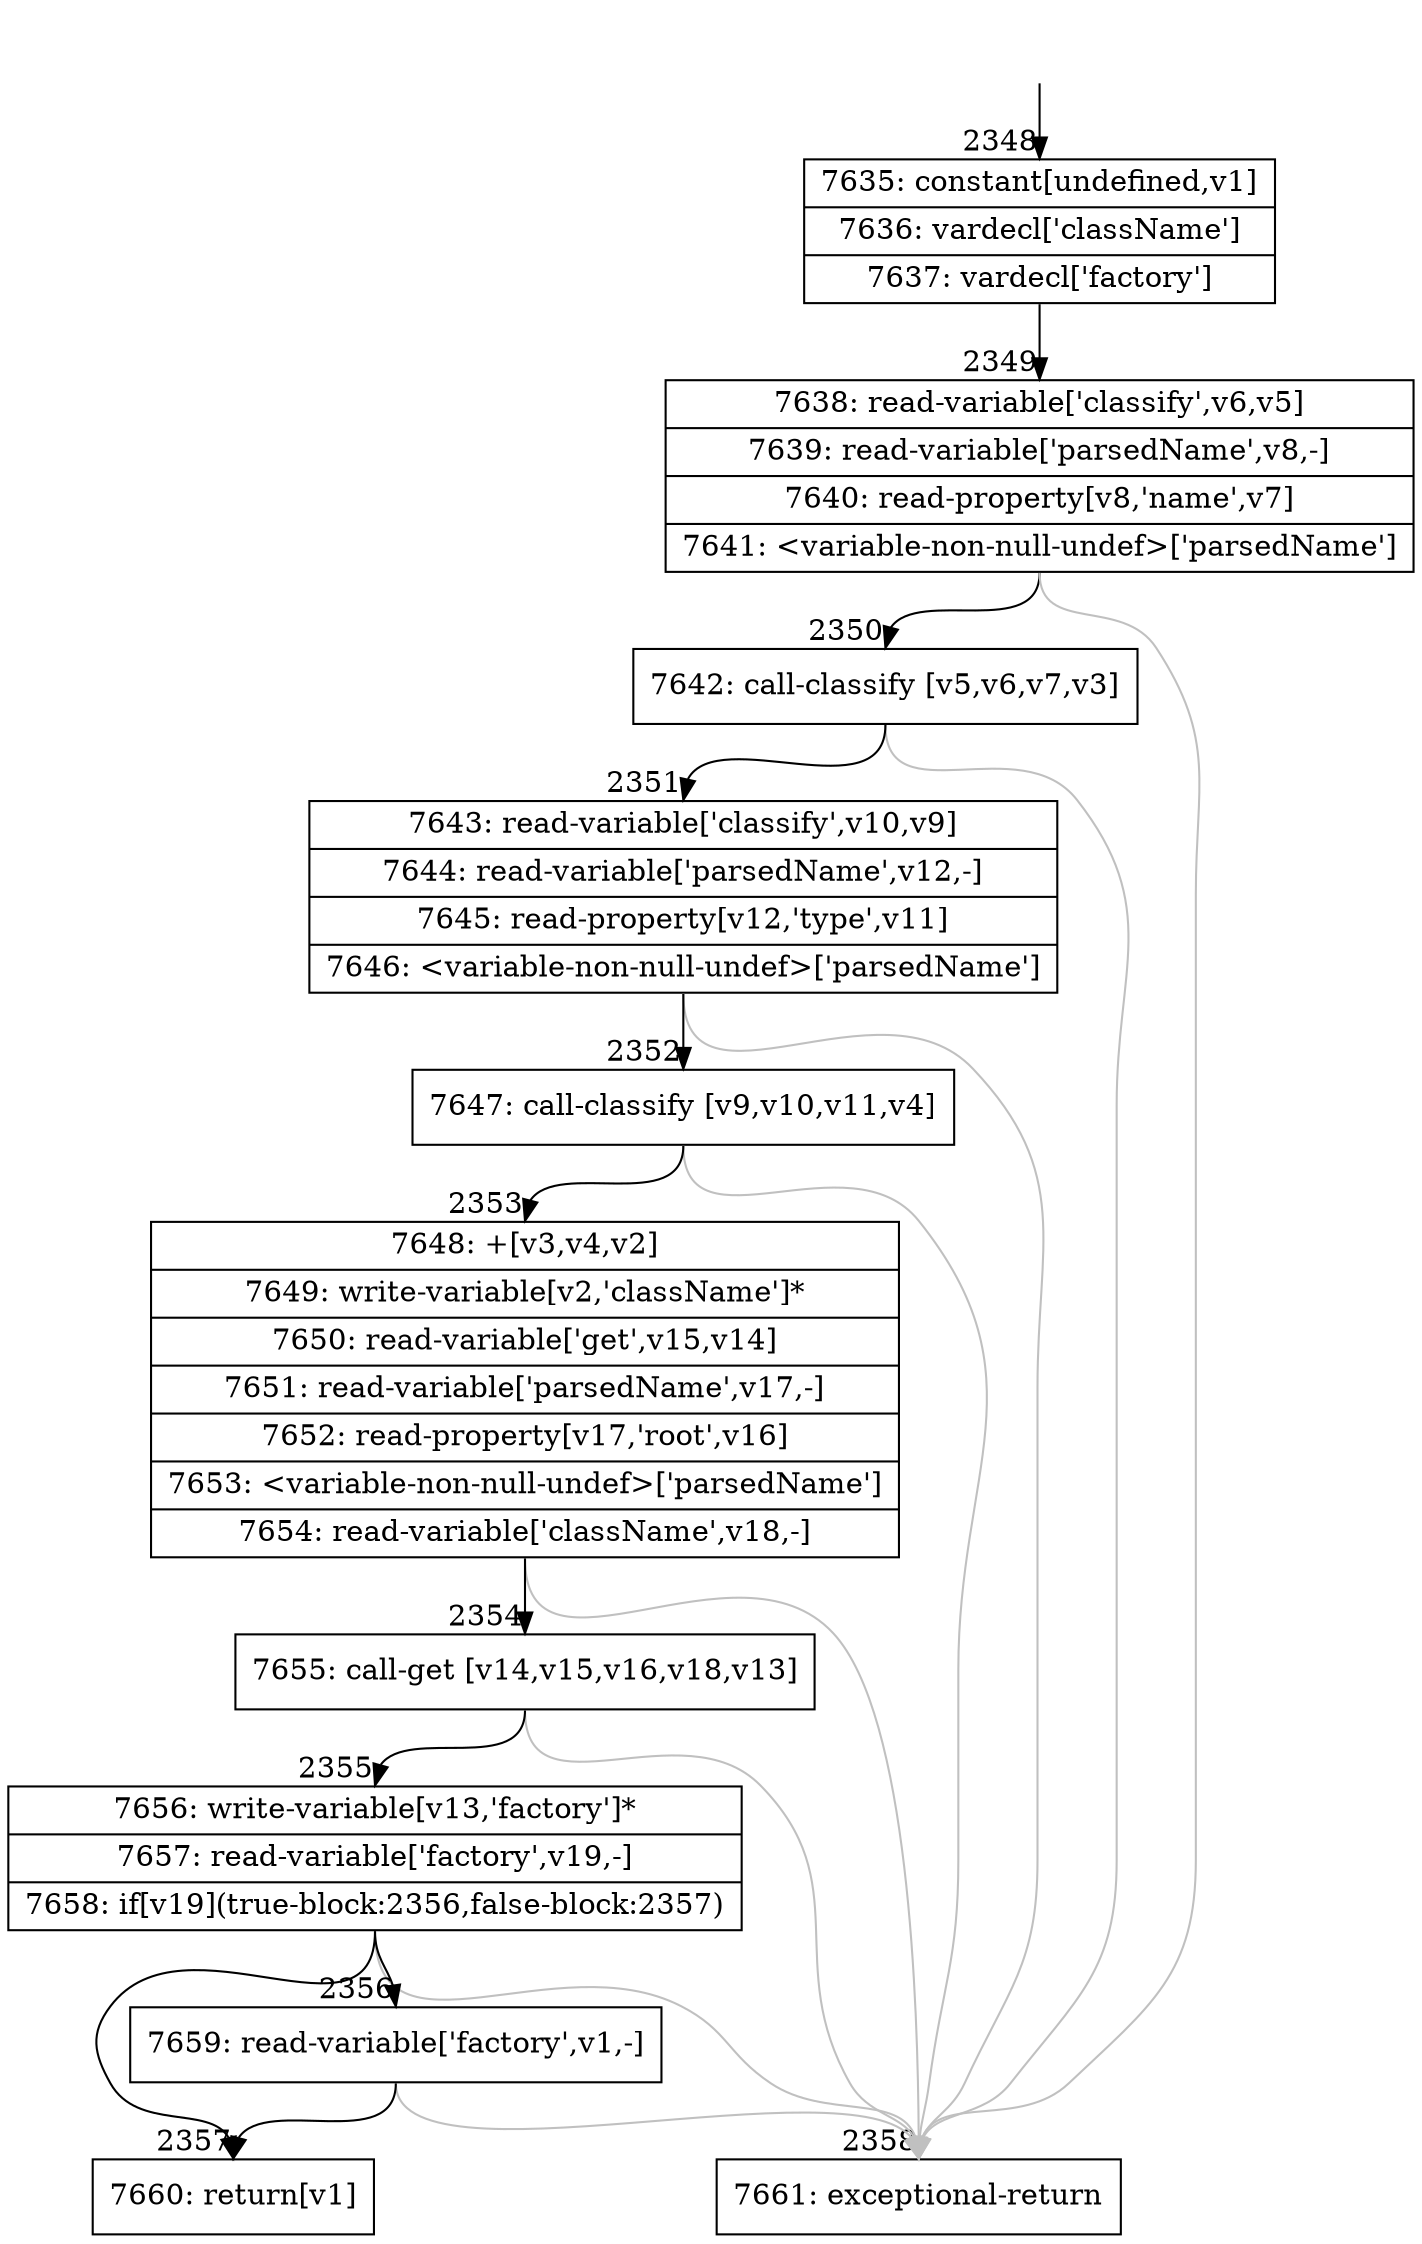 digraph {
rankdir="TD"
BB_entry182[shape=none,label=""];
BB_entry182 -> BB2348 [tailport=s, headport=n, headlabel="    2348"]
BB2348 [shape=record label="{7635: constant[undefined,v1]|7636: vardecl['className']|7637: vardecl['factory']}" ] 
BB2348 -> BB2349 [tailport=s, headport=n, headlabel="      2349"]
BB2349 [shape=record label="{7638: read-variable['classify',v6,v5]|7639: read-variable['parsedName',v8,-]|7640: read-property[v8,'name',v7]|7641: \<variable-non-null-undef\>['parsedName']}" ] 
BB2349 -> BB2350 [tailport=s, headport=n, headlabel="      2350"]
BB2349 -> BB2358 [tailport=s, headport=n, color=gray, headlabel="      2358"]
BB2350 [shape=record label="{7642: call-classify [v5,v6,v7,v3]}" ] 
BB2350 -> BB2351 [tailport=s, headport=n, headlabel="      2351"]
BB2350 -> BB2358 [tailport=s, headport=n, color=gray]
BB2351 [shape=record label="{7643: read-variable['classify',v10,v9]|7644: read-variable['parsedName',v12,-]|7645: read-property[v12,'type',v11]|7646: \<variable-non-null-undef\>['parsedName']}" ] 
BB2351 -> BB2352 [tailport=s, headport=n, headlabel="      2352"]
BB2351 -> BB2358 [tailport=s, headport=n, color=gray]
BB2352 [shape=record label="{7647: call-classify [v9,v10,v11,v4]}" ] 
BB2352 -> BB2353 [tailport=s, headport=n, headlabel="      2353"]
BB2352 -> BB2358 [tailport=s, headport=n, color=gray]
BB2353 [shape=record label="{7648: +[v3,v4,v2]|7649: write-variable[v2,'className']*|7650: read-variable['get',v15,v14]|7651: read-variable['parsedName',v17,-]|7652: read-property[v17,'root',v16]|7653: \<variable-non-null-undef\>['parsedName']|7654: read-variable['className',v18,-]}" ] 
BB2353 -> BB2354 [tailport=s, headport=n, headlabel="      2354"]
BB2353 -> BB2358 [tailport=s, headport=n, color=gray]
BB2354 [shape=record label="{7655: call-get [v14,v15,v16,v18,v13]}" ] 
BB2354 -> BB2355 [tailport=s, headport=n, headlabel="      2355"]
BB2354 -> BB2358 [tailport=s, headport=n, color=gray]
BB2355 [shape=record label="{7656: write-variable[v13,'factory']*|7657: read-variable['factory',v19,-]|7658: if[v19](true-block:2356,false-block:2357)}" ] 
BB2355 -> BB2356 [tailport=s, headport=n, headlabel="      2356"]
BB2355 -> BB2357 [tailport=s, headport=n, headlabel="      2357"]
BB2355 -> BB2358 [tailport=s, headport=n, color=gray]
BB2356 [shape=record label="{7659: read-variable['factory',v1,-]}" ] 
BB2356 -> BB2357 [tailport=s, headport=n]
BB2356 -> BB2358 [tailport=s, headport=n, color=gray]
BB2357 [shape=record label="{7660: return[v1]}" ] 
BB2358 [shape=record label="{7661: exceptional-return}" ] 
//#$~ 3865
}

